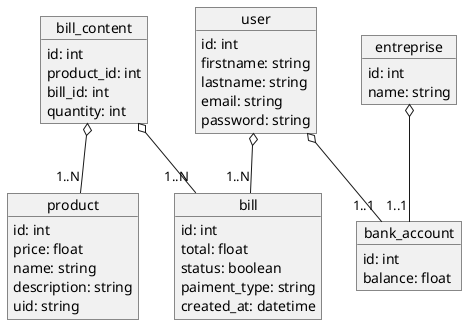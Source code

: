 @startuml
object user {
    id: int
    firstname: string
    lastname: string
    email: string
    password: string
}
object product {
    id: int
    price: float
    name: string
    description: string
    uid: string
}
object bill {
    id: int
    total: float
    status: boolean
    paiment_type: string
    created_at: datetime
}
object bill_content {
    id: int
    product_id: int
    bill_id: int
    quantity: int
}
object entreprise {
    id: int
    name: string
}
object bank_account {
    id: int
    balance: float
}
bill_content o-- "1..N" bill
bill_content o-- "1..N" product
user o-- "1..N" bill
entreprise o-- "1..1" bank_account
user o-- "1..1" bank_account
@enduml